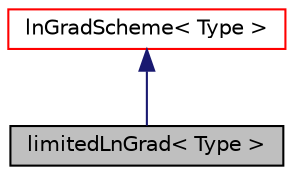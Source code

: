 digraph "limitedLnGrad&lt; Type &gt;"
{
  bgcolor="transparent";
  edge [fontname="Helvetica",fontsize="10",labelfontname="Helvetica",labelfontsize="10"];
  node [fontname="Helvetica",fontsize="10",shape=record];
  Node1 [label="limitedLnGrad\< Type \>",height=0.2,width=0.4,color="black", fillcolor="grey75", style="filled" fontcolor="black"];
  Node2 -> Node1 [dir="back",color="midnightblue",fontsize="10",style="solid",fontname="Helvetica"];
  Node2 [label="lnGradScheme\< Type \>",height=0.2,width=0.4,color="red",URL="$classFoam_1_1fa_1_1lnGradScheme.html",tooltip="Abstract base class for lnGrad schemes. "];
}
